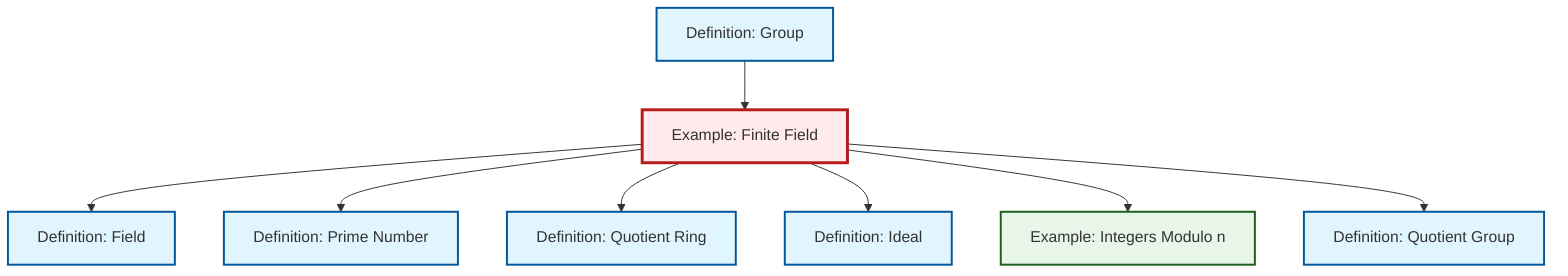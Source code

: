 graph TD
    classDef definition fill:#e1f5fe,stroke:#01579b,stroke-width:2px
    classDef theorem fill:#f3e5f5,stroke:#4a148c,stroke-width:2px
    classDef axiom fill:#fff3e0,stroke:#e65100,stroke-width:2px
    classDef example fill:#e8f5e9,stroke:#1b5e20,stroke-width:2px
    classDef current fill:#ffebee,stroke:#b71c1c,stroke-width:3px
    def-quotient-ring["Definition: Quotient Ring"]:::definition
    def-field["Definition: Field"]:::definition
    def-group["Definition: Group"]:::definition
    def-quotient-group["Definition: Quotient Group"]:::definition
    def-ideal["Definition: Ideal"]:::definition
    ex-finite-field["Example: Finite Field"]:::example
    def-prime["Definition: Prime Number"]:::definition
    ex-quotient-integers-mod-n["Example: Integers Modulo n"]:::example
    ex-finite-field --> def-field
    ex-finite-field --> def-prime
    ex-finite-field --> def-quotient-ring
    ex-finite-field --> def-ideal
    ex-finite-field --> ex-quotient-integers-mod-n
    ex-finite-field --> def-quotient-group
    def-group --> ex-finite-field
    class ex-finite-field current